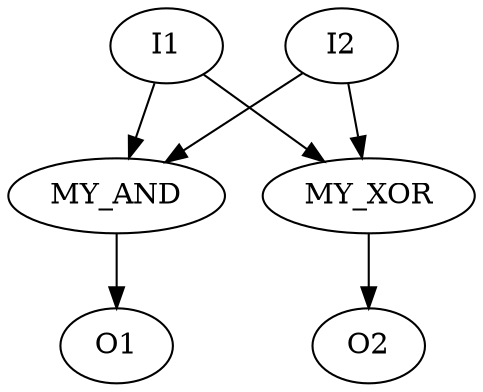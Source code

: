digraph test {

I1 [LABEL = "INPUT"];
I2 [LABEL = "INPUT"];

MY_AND [LABEL = "AND2" ];
MY_XOR [LABEL = "XOR2" ];

O1 [LABEL = "OUTPUT"];
O2 [LABEL = "OUTPUT"];

I1 -> MY_AND -> O1;
I2 -> MY_AND;

I1 -> MY_XOR -> O2;
I2 -> MY_XOR;

}
